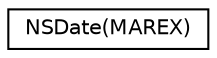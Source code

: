 digraph "类继承关系图"
{
  edge [fontname="Helvetica",fontsize="10",labelfontname="Helvetica",labelfontsize="10"];
  node [fontname="Helvetica",fontsize="10",shape=record];
  rankdir="LR";
  Node0 [label="NSDate(MAREX)",height=0.2,width=0.4,color="black", fillcolor="white", style="filled",URL="$category_n_s_date_07_m_a_r_e_x_08.html"];
}
